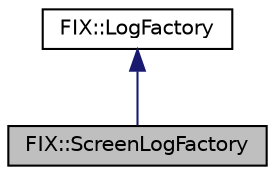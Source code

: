 digraph "FIX::ScreenLogFactory"
{
  edge [fontname="Helvetica",fontsize="10",labelfontname="Helvetica",labelfontsize="10"];
  node [fontname="Helvetica",fontsize="10",shape=record];
  Node0 [label="FIX::ScreenLogFactory",height=0.2,width=0.4,color="black", fillcolor="grey75", style="filled", fontcolor="black"];
  Node1 -> Node0 [dir="back",color="midnightblue",fontsize="10",style="solid",fontname="Helvetica"];
  Node1 [label="FIX::LogFactory",height=0.2,width=0.4,color="black", fillcolor="white", style="filled",URL="$class_f_i_x_1_1_log_factory.html",tooltip="This interface must be implemented to create a Log. "];
}
